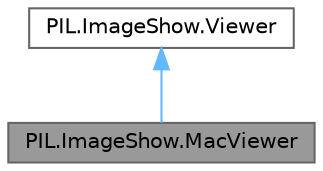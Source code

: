 digraph "PIL.ImageShow.MacViewer"
{
 // LATEX_PDF_SIZE
  bgcolor="transparent";
  edge [fontname=Helvetica,fontsize=10,labelfontname=Helvetica,labelfontsize=10];
  node [fontname=Helvetica,fontsize=10,shape=box,height=0.2,width=0.4];
  Node1 [id="Node000001",label="PIL.ImageShow.MacViewer",height=0.2,width=0.4,color="gray40", fillcolor="grey60", style="filled", fontcolor="black",tooltip=" "];
  Node2 -> Node1 [id="edge1_Node000001_Node000002",dir="back",color="steelblue1",style="solid",tooltip=" "];
  Node2 [id="Node000002",label="PIL.ImageShow.Viewer",height=0.2,width=0.4,color="gray40", fillcolor="white", style="filled",URL="$d8/d50/classPIL_1_1ImageShow_1_1Viewer.html",tooltip=" "];
}
